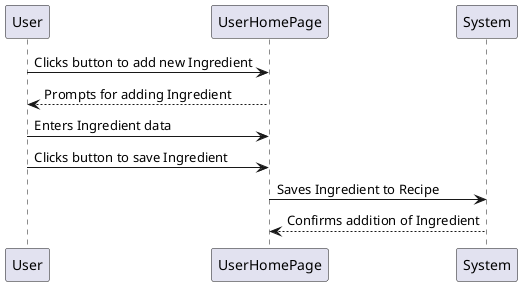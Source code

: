 @startuml
User -> UserHomePage: Clicks button to add new Ingredient
UserHomePage --> User: Prompts for adding Ingredient

User -> UserHomePage: Enters Ingredient data
User -> UserHomePage: Clicks button to save Ingredient
UserHomePage -> System: Saves Ingredient to Recipe
System --> UserHomePage: Confirms addition of Ingredient

@enduml
